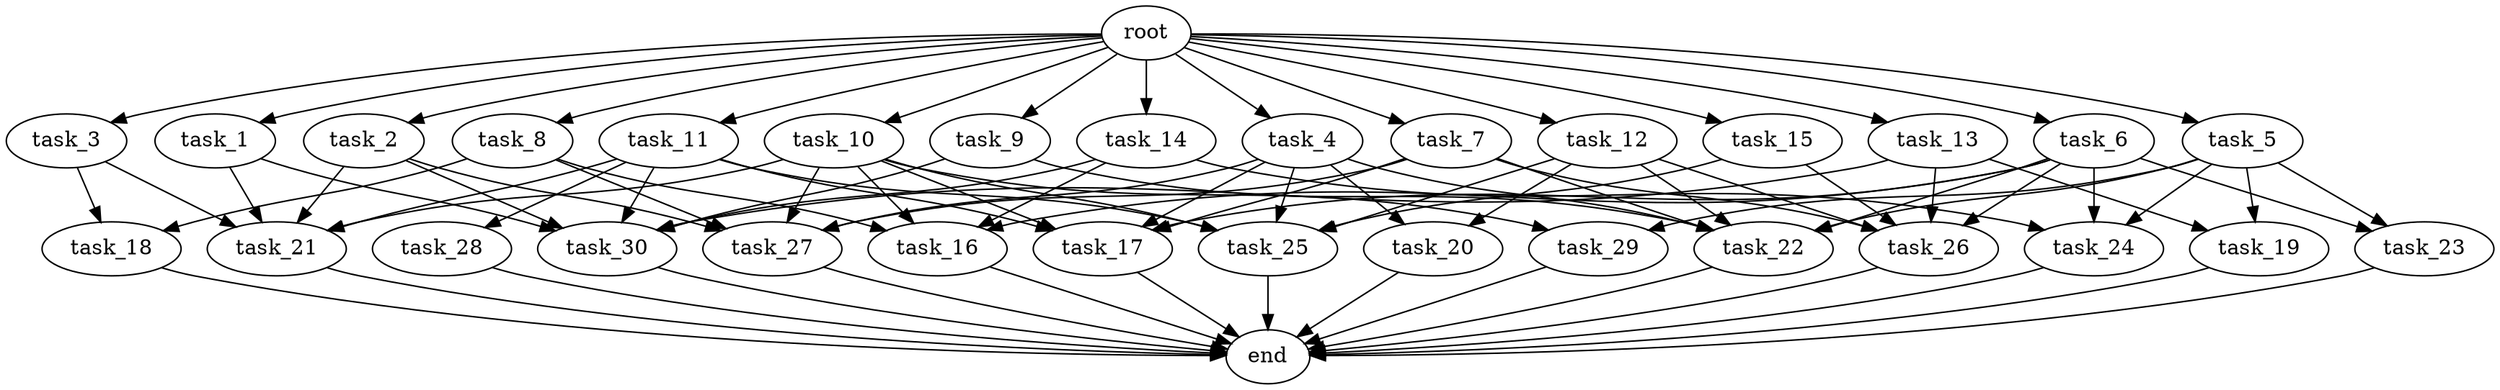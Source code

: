 digraph G {
  root [size="0.000000e+00"];
  task_1 [size="1.428444e+10"];
  task_2 [size="5.970418e+10"];
  task_3 [size="4.114780e+09"];
  task_4 [size="9.336222e+10"];
  task_5 [size="7.668135e+10"];
  task_6 [size="1.890505e+10"];
  task_7 [size="2.105103e+10"];
  task_8 [size="3.179895e+10"];
  task_9 [size="5.688445e+10"];
  task_10 [size="9.485946e+10"];
  task_11 [size="3.414134e+10"];
  task_12 [size="9.504194e+10"];
  task_13 [size="9.218476e+10"];
  task_14 [size="3.501822e+10"];
  task_15 [size="2.007292e+10"];
  task_16 [size="6.441708e+10"];
  task_17 [size="3.913727e+10"];
  task_18 [size="1.531822e+10"];
  task_19 [size="2.918764e+10"];
  task_20 [size="6.374302e+09"];
  task_21 [size="1.840448e+10"];
  task_22 [size="1.944197e+10"];
  task_23 [size="6.580464e+10"];
  task_24 [size="4.389277e+10"];
  task_25 [size="8.713502e+10"];
  task_26 [size="6.947594e+09"];
  task_27 [size="2.458515e+10"];
  task_28 [size="5.286037e+10"];
  task_29 [size="5.568974e+10"];
  task_30 [size="1.434491e+10"];
  end [size="0.000000e+00"];

  root -> task_1 [size="1.000000e-12"];
  root -> task_2 [size="1.000000e-12"];
  root -> task_3 [size="1.000000e-12"];
  root -> task_4 [size="1.000000e-12"];
  root -> task_5 [size="1.000000e-12"];
  root -> task_6 [size="1.000000e-12"];
  root -> task_7 [size="1.000000e-12"];
  root -> task_8 [size="1.000000e-12"];
  root -> task_9 [size="1.000000e-12"];
  root -> task_10 [size="1.000000e-12"];
  root -> task_11 [size="1.000000e-12"];
  root -> task_12 [size="1.000000e-12"];
  root -> task_13 [size="1.000000e-12"];
  root -> task_14 [size="1.000000e-12"];
  root -> task_15 [size="1.000000e-12"];
  task_1 -> task_21 [size="3.680895e+07"];
  task_1 -> task_30 [size="2.390819e+07"];
  task_2 -> task_21 [size="3.680895e+07"];
  task_2 -> task_27 [size="4.917031e+07"];
  task_2 -> task_30 [size="2.390819e+07"];
  task_3 -> task_18 [size="7.659110e+07"];
  task_3 -> task_21 [size="3.680895e+07"];
  task_4 -> task_17 [size="7.827455e+07"];
  task_4 -> task_20 [size="3.187151e+07"];
  task_4 -> task_22 [size="3.240328e+07"];
  task_4 -> task_25 [size="1.742700e+08"];
  task_4 -> task_27 [size="4.917031e+07"];
  task_5 -> task_19 [size="1.459382e+08"];
  task_5 -> task_22 [size="3.240328e+07"];
  task_5 -> task_23 [size="3.290232e+08"];
  task_5 -> task_24 [size="1.463092e+08"];
  task_5 -> task_29 [size="2.784487e+08"];
  task_6 -> task_16 [size="1.610427e+08"];
  task_6 -> task_17 [size="7.827455e+07"];
  task_6 -> task_22 [size="3.240328e+07"];
  task_6 -> task_23 [size="3.290232e+08"];
  task_6 -> task_24 [size="1.463092e+08"];
  task_6 -> task_26 [size="1.389519e+07"];
  task_7 -> task_17 [size="7.827455e+07"];
  task_7 -> task_22 [size="3.240328e+07"];
  task_7 -> task_26 [size="1.389519e+07"];
  task_7 -> task_27 [size="4.917031e+07"];
  task_8 -> task_16 [size="1.610427e+08"];
  task_8 -> task_18 [size="7.659110e+07"];
  task_8 -> task_27 [size="4.917031e+07"];
  task_9 -> task_22 [size="3.240328e+07"];
  task_9 -> task_30 [size="2.390819e+07"];
  task_10 -> task_16 [size="1.610427e+08"];
  task_10 -> task_17 [size="7.827455e+07"];
  task_10 -> task_21 [size="3.680895e+07"];
  task_10 -> task_25 [size="1.742700e+08"];
  task_10 -> task_27 [size="4.917031e+07"];
  task_10 -> task_29 [size="2.784487e+08"];
  task_11 -> task_17 [size="7.827455e+07"];
  task_11 -> task_21 [size="3.680895e+07"];
  task_11 -> task_25 [size="1.742700e+08"];
  task_11 -> task_28 [size="5.286037e+08"];
  task_11 -> task_30 [size="2.390819e+07"];
  task_12 -> task_20 [size="3.187151e+07"];
  task_12 -> task_22 [size="3.240328e+07"];
  task_12 -> task_25 [size="1.742700e+08"];
  task_12 -> task_26 [size="1.389519e+07"];
  task_13 -> task_19 [size="1.459382e+08"];
  task_13 -> task_26 [size="1.389519e+07"];
  task_13 -> task_30 [size="2.390819e+07"];
  task_14 -> task_16 [size="1.610427e+08"];
  task_14 -> task_24 [size="1.463092e+08"];
  task_14 -> task_30 [size="2.390819e+07"];
  task_15 -> task_25 [size="1.742700e+08"];
  task_15 -> task_26 [size="1.389519e+07"];
  task_16 -> end [size="1.000000e-12"];
  task_17 -> end [size="1.000000e-12"];
  task_18 -> end [size="1.000000e-12"];
  task_19 -> end [size="1.000000e-12"];
  task_20 -> end [size="1.000000e-12"];
  task_21 -> end [size="1.000000e-12"];
  task_22 -> end [size="1.000000e-12"];
  task_23 -> end [size="1.000000e-12"];
  task_24 -> end [size="1.000000e-12"];
  task_25 -> end [size="1.000000e-12"];
  task_26 -> end [size="1.000000e-12"];
  task_27 -> end [size="1.000000e-12"];
  task_28 -> end [size="1.000000e-12"];
  task_29 -> end [size="1.000000e-12"];
  task_30 -> end [size="1.000000e-12"];
}
